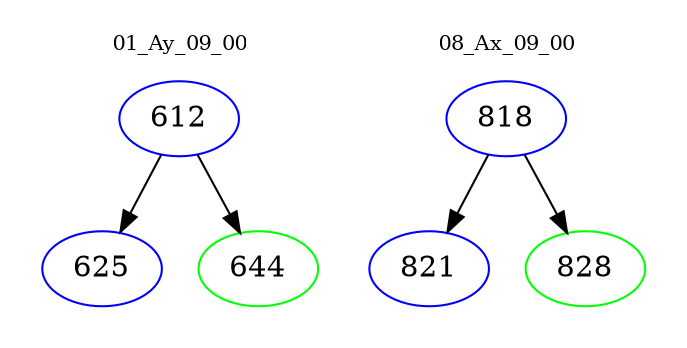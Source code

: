 digraph{
subgraph cluster_0 {
color = white
label = "01_Ay_09_00";
fontsize=10;
T0_612 [label="612", color="blue"]
T0_612 -> T0_625 [color="black"]
T0_625 [label="625", color="blue"]
T0_612 -> T0_644 [color="black"]
T0_644 [label="644", color="green"]
}
subgraph cluster_1 {
color = white
label = "08_Ax_09_00";
fontsize=10;
T1_818 [label="818", color="blue"]
T1_818 -> T1_821 [color="black"]
T1_821 [label="821", color="blue"]
T1_818 -> T1_828 [color="black"]
T1_828 [label="828", color="green"]
}
}
